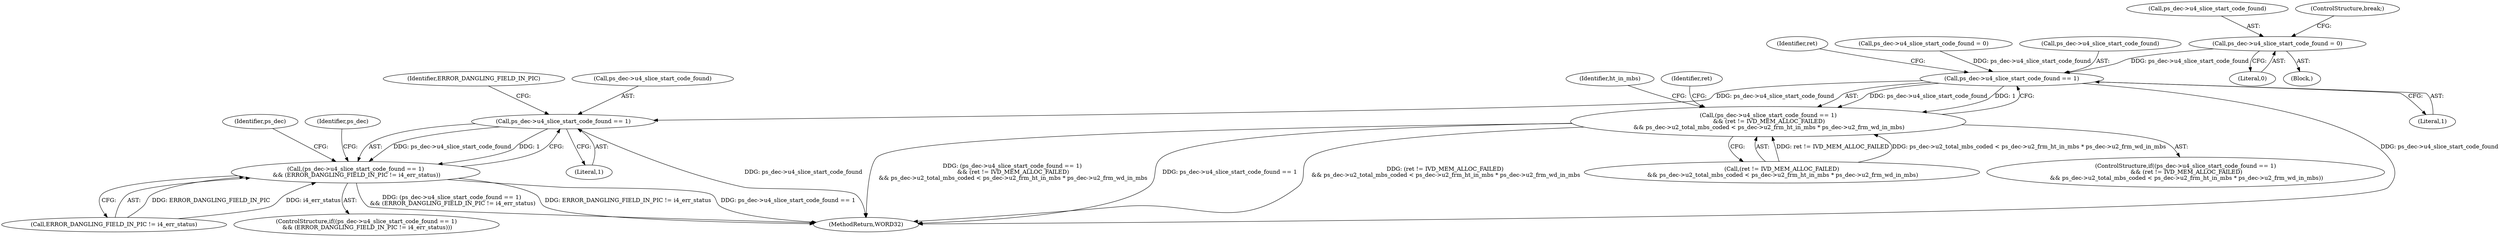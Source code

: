 digraph "0_Android_33ef7de9ddc8ea7eb9cbc440d1cf89957a0c267b@pointer" {
"1001343" [label="(Call,ps_dec->u4_slice_start_code_found = 0)"];
"1001477" [label="(Call,ps_dec->u4_slice_start_code_found == 1)"];
"1001476" [label="(Call,(ps_dec->u4_slice_start_code_found == 1)\n && (ret != IVD_MEM_ALLOC_FAILED)\n && ps_dec->u2_total_mbs_coded < ps_dec->u2_frm_ht_in_mbs * ps_dec->u2_frm_wd_in_mbs)"];
"1001849" [label="(Call,ps_dec->u4_slice_start_code_found == 1)"];
"1001848" [label="(Call,(ps_dec->u4_slice_start_code_found == 1)\n && (ERROR_DANGLING_FIELD_IN_PIC != i4_err_status))"];
"1001482" [label="(Call,(ret != IVD_MEM_ALLOC_FAILED)\n && ps_dec->u2_total_mbs_coded < ps_dec->u2_frm_ht_in_mbs * ps_dec->u2_frm_wd_in_mbs)"];
"1001477" [label="(Call,ps_dec->u4_slice_start_code_found == 1)"];
"1001347" [label="(Literal,0)"];
"1001853" [label="(Literal,1)"];
"1002189" [label="(MethodReturn,WORD32)"];
"1001344" [label="(Call,ps_dec->u4_slice_start_code_found)"];
"1001504" [label="(Identifier,ht_in_mbs)"];
"1001855" [label="(Identifier,ERROR_DANGLING_FIELD_IN_PIC)"];
"1001484" [label="(Identifier,ret)"];
"1001343" [label="(Call,ps_dec->u4_slice_start_code_found = 0)"];
"1001594" [label="(Identifier,ret)"];
"1001476" [label="(Call,(ps_dec->u4_slice_start_code_found == 1)\n && (ret != IVD_MEM_ALLOC_FAILED)\n && ps_dec->u2_total_mbs_coded < ps_dec->u2_frm_ht_in_mbs * ps_dec->u2_frm_wd_in_mbs)"];
"1001475" [label="(ControlStructure,if((ps_dec->u4_slice_start_code_found == 1)\n && (ret != IVD_MEM_ALLOC_FAILED)\n && ps_dec->u2_total_mbs_coded < ps_dec->u2_frm_ht_in_mbs * ps_dec->u2_frm_wd_in_mbs))"];
"1000525" [label="(Call,ps_dec->u4_slice_start_code_found = 0)"];
"1001850" [label="(Call,ps_dec->u4_slice_start_code_found)"];
"1001854" [label="(Call,ERROR_DANGLING_FIELD_IN_PIC != i4_err_status)"];
"1002023" [label="(Identifier,ps_dec)"];
"1001481" [label="(Literal,1)"];
"1001478" [label="(Call,ps_dec->u4_slice_start_code_found)"];
"1001861" [label="(Identifier,ps_dec)"];
"1001848" [label="(Call,(ps_dec->u4_slice_start_code_found == 1)\n && (ERROR_DANGLING_FIELD_IN_PIC != i4_err_status))"];
"1001342" [label="(Block,)"];
"1001849" [label="(Call,ps_dec->u4_slice_start_code_found == 1)"];
"1001847" [label="(ControlStructure,if((ps_dec->u4_slice_start_code_found == 1)\n && (ERROR_DANGLING_FIELD_IN_PIC != i4_err_status)))"];
"1001348" [label="(ControlStructure,break;)"];
"1001343" -> "1001342"  [label="AST: "];
"1001343" -> "1001347"  [label="CFG: "];
"1001344" -> "1001343"  [label="AST: "];
"1001347" -> "1001343"  [label="AST: "];
"1001348" -> "1001343"  [label="CFG: "];
"1001343" -> "1001477"  [label="DDG: ps_dec->u4_slice_start_code_found"];
"1001477" -> "1001476"  [label="AST: "];
"1001477" -> "1001481"  [label="CFG: "];
"1001478" -> "1001477"  [label="AST: "];
"1001481" -> "1001477"  [label="AST: "];
"1001484" -> "1001477"  [label="CFG: "];
"1001476" -> "1001477"  [label="CFG: "];
"1001477" -> "1002189"  [label="DDG: ps_dec->u4_slice_start_code_found"];
"1001477" -> "1001476"  [label="DDG: ps_dec->u4_slice_start_code_found"];
"1001477" -> "1001476"  [label="DDG: 1"];
"1000525" -> "1001477"  [label="DDG: ps_dec->u4_slice_start_code_found"];
"1001477" -> "1001849"  [label="DDG: ps_dec->u4_slice_start_code_found"];
"1001476" -> "1001475"  [label="AST: "];
"1001476" -> "1001482"  [label="CFG: "];
"1001482" -> "1001476"  [label="AST: "];
"1001504" -> "1001476"  [label="CFG: "];
"1001594" -> "1001476"  [label="CFG: "];
"1001476" -> "1002189"  [label="DDG: (ps_dec->u4_slice_start_code_found == 1)\n && (ret != IVD_MEM_ALLOC_FAILED)\n && ps_dec->u2_total_mbs_coded < ps_dec->u2_frm_ht_in_mbs * ps_dec->u2_frm_wd_in_mbs"];
"1001476" -> "1002189"  [label="DDG: ps_dec->u4_slice_start_code_found == 1"];
"1001476" -> "1002189"  [label="DDG: (ret != IVD_MEM_ALLOC_FAILED)\n && ps_dec->u2_total_mbs_coded < ps_dec->u2_frm_ht_in_mbs * ps_dec->u2_frm_wd_in_mbs"];
"1001482" -> "1001476"  [label="DDG: ret != IVD_MEM_ALLOC_FAILED"];
"1001482" -> "1001476"  [label="DDG: ps_dec->u2_total_mbs_coded < ps_dec->u2_frm_ht_in_mbs * ps_dec->u2_frm_wd_in_mbs"];
"1001849" -> "1001848"  [label="AST: "];
"1001849" -> "1001853"  [label="CFG: "];
"1001850" -> "1001849"  [label="AST: "];
"1001853" -> "1001849"  [label="AST: "];
"1001855" -> "1001849"  [label="CFG: "];
"1001848" -> "1001849"  [label="CFG: "];
"1001849" -> "1002189"  [label="DDG: ps_dec->u4_slice_start_code_found"];
"1001849" -> "1001848"  [label="DDG: ps_dec->u4_slice_start_code_found"];
"1001849" -> "1001848"  [label="DDG: 1"];
"1001848" -> "1001847"  [label="AST: "];
"1001848" -> "1001854"  [label="CFG: "];
"1001854" -> "1001848"  [label="AST: "];
"1001861" -> "1001848"  [label="CFG: "];
"1002023" -> "1001848"  [label="CFG: "];
"1001848" -> "1002189"  [label="DDG: (ps_dec->u4_slice_start_code_found == 1)\n && (ERROR_DANGLING_FIELD_IN_PIC != i4_err_status)"];
"1001848" -> "1002189"  [label="DDG: ERROR_DANGLING_FIELD_IN_PIC != i4_err_status"];
"1001848" -> "1002189"  [label="DDG: ps_dec->u4_slice_start_code_found == 1"];
"1001854" -> "1001848"  [label="DDG: ERROR_DANGLING_FIELD_IN_PIC"];
"1001854" -> "1001848"  [label="DDG: i4_err_status"];
}
